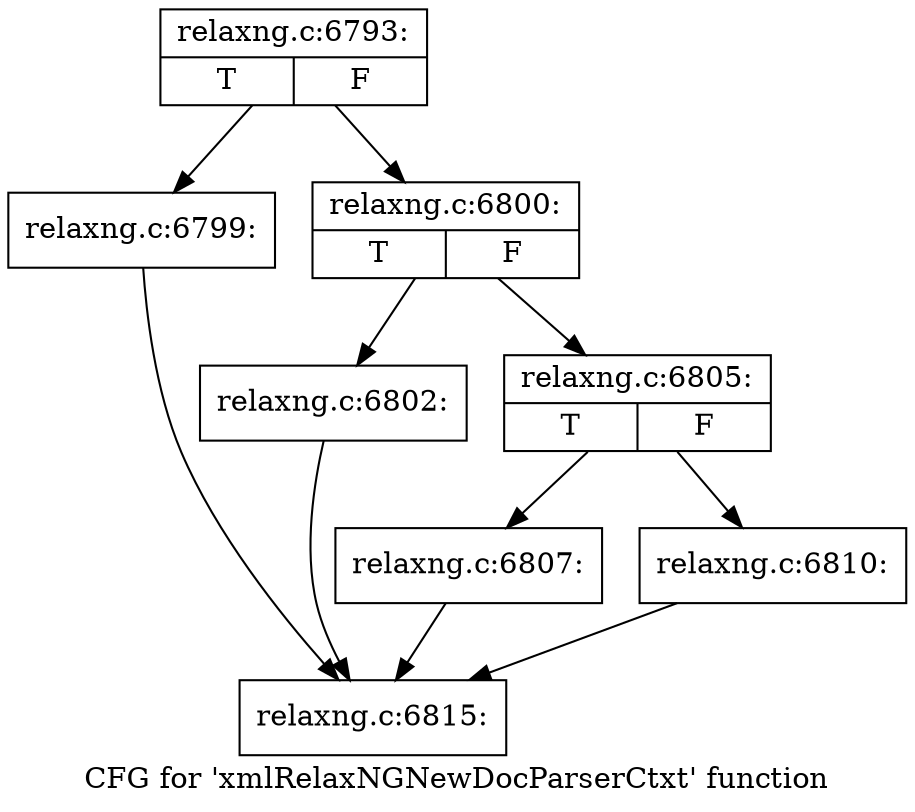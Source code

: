 digraph "CFG for 'xmlRelaxNGNewDocParserCtxt' function" {
	label="CFG for 'xmlRelaxNGNewDocParserCtxt' function";

	Node0x399f510 [shape=record,label="{relaxng.c:6793:|{<s0>T|<s1>F}}"];
	Node0x399f510 -> Node0x39a26d0;
	Node0x399f510 -> Node0x39a2720;
	Node0x39a26d0 [shape=record,label="{relaxng.c:6799:}"];
	Node0x39a26d0 -> Node0x39a1c90;
	Node0x39a2720 [shape=record,label="{relaxng.c:6800:|{<s0>T|<s1>F}}"];
	Node0x39a2720 -> Node0x39a33e0;
	Node0x39a2720 -> Node0x39a3780;
	Node0x39a33e0 [shape=record,label="{relaxng.c:6802:}"];
	Node0x39a33e0 -> Node0x39a1c90;
	Node0x39a3780 [shape=record,label="{relaxng.c:6805:|{<s0>T|<s1>F}}"];
	Node0x39a3780 -> Node0x39a3bf0;
	Node0x39a3780 -> Node0x39a3c40;
	Node0x39a3bf0 [shape=record,label="{relaxng.c:6807:}"];
	Node0x39a3bf0 -> Node0x39a1c90;
	Node0x39a3c40 [shape=record,label="{relaxng.c:6810:}"];
	Node0x39a3c40 -> Node0x39a1c90;
	Node0x39a1c90 [shape=record,label="{relaxng.c:6815:}"];
}
